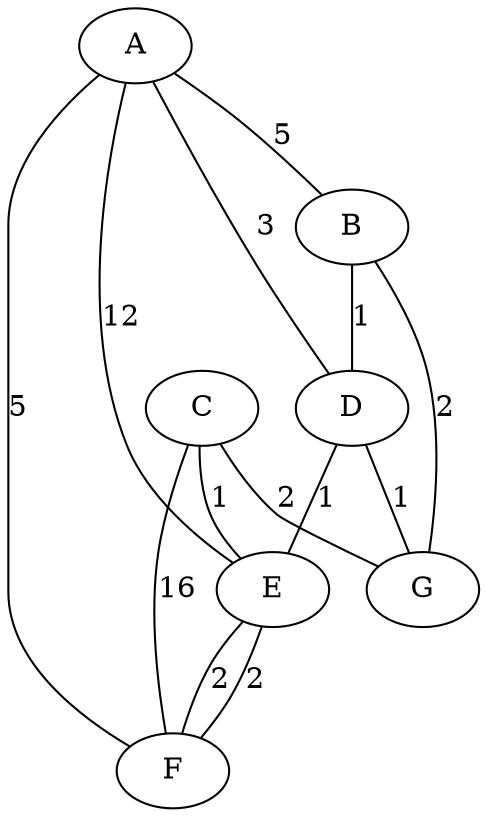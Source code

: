 graph G{
A -- B [label="5"];
A -- D [label="3"];
A -- E [label="12"];
A -- F [label="5"];
B -- D [label="1"];
B -- G [label="2"];
C -- G [label="2"];
C -- E [label="1"];
C -- F [label="16"];
D -- G [label="1"];
D -- E [label="1"];
E -- F [label="2"];
E -- F [label="2"];

}
